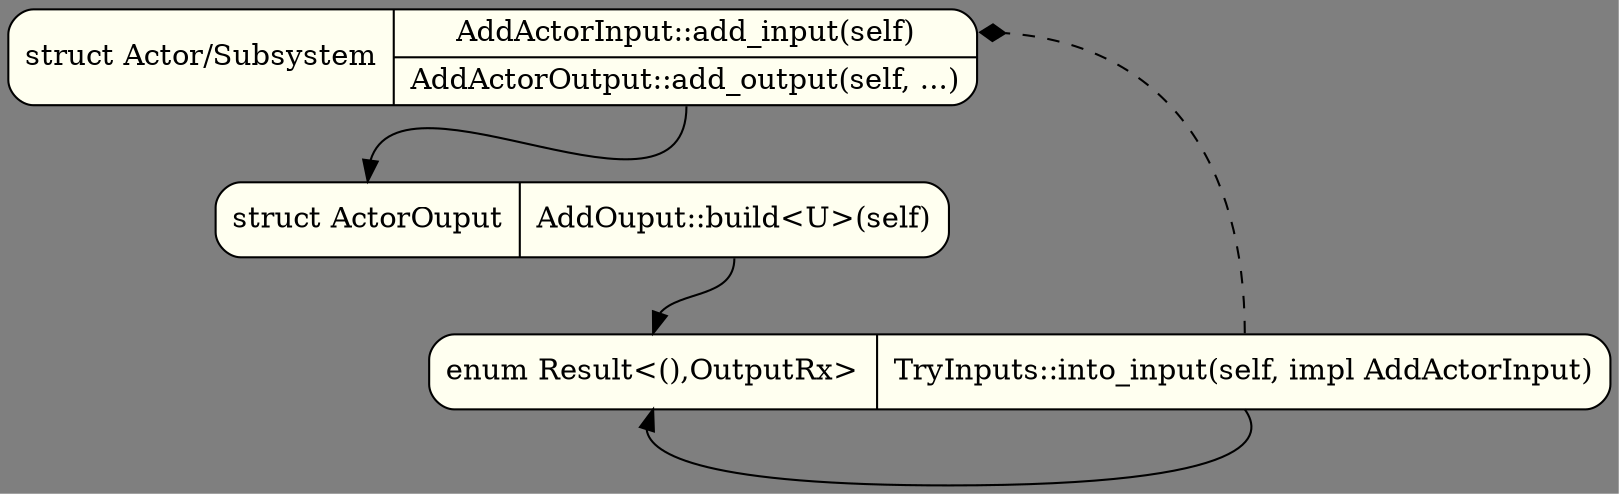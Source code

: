 digraph N {
    bgcolor = "gray50";
        
    node [shape = Mrecord; style = filled; fillcolor = ivory;];
    
    actor [label = "<a> struct Actor/Subsystem | {<i> AddActorInput::add_input(self) | <o> AddActorOutput::add_output(self, ...)}";];
    actor_ouput [label = "<i> struct ActorOuput | <o> AddOuput::build\<U\>(self)";];
    output_rx [label = "<i> enum Result\<(),OutputRx\>  | <o>TryInputs::into_input(self, impl AddActorInput)";];
    
    actor:o:s -> actor_ouput:i:n;
    actor_ouput:o:s -> output_rx:i;
    output_rx:o:s -> output_rx:i:s;
    output_rx:o -> actor:i [arrowhead = diamond; style = dashed;];
}